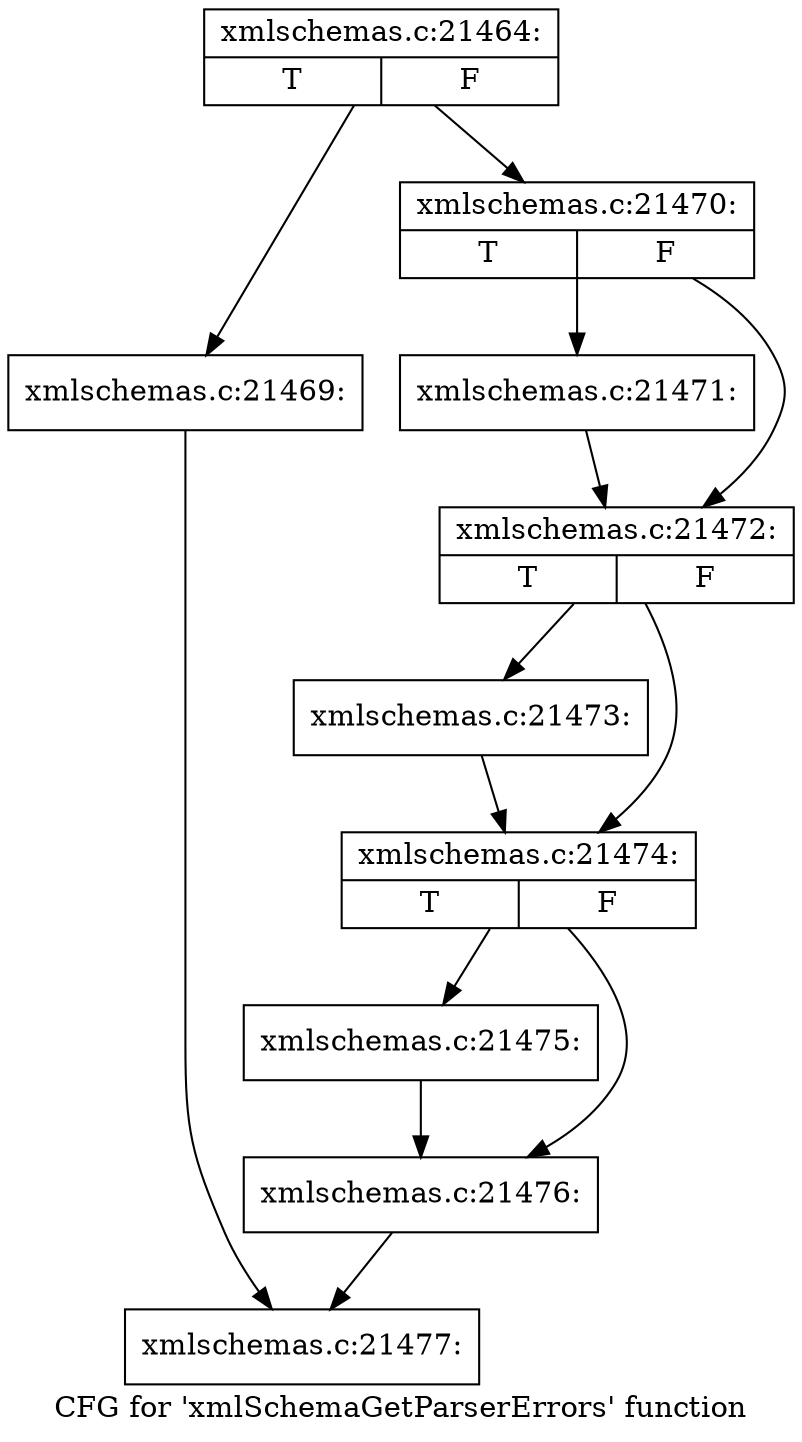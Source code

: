 digraph "CFG for 'xmlSchemaGetParserErrors' function" {
	label="CFG for 'xmlSchemaGetParserErrors' function";

	Node0x4981d20 [shape=record,label="{xmlschemas.c:21464:|{<s0>T|<s1>F}}"];
	Node0x4981d20 -> Node0x4984740;
	Node0x4981d20 -> Node0x4984790;
	Node0x4984740 [shape=record,label="{xmlschemas.c:21469:}"];
	Node0x4984740 -> Node0x4983890;
	Node0x4984790 [shape=record,label="{xmlschemas.c:21470:|{<s0>T|<s1>F}}"];
	Node0x4984790 -> Node0x4984c50;
	Node0x4984790 -> Node0x4984ca0;
	Node0x4984c50 [shape=record,label="{xmlschemas.c:21471:}"];
	Node0x4984c50 -> Node0x4984ca0;
	Node0x4984ca0 [shape=record,label="{xmlschemas.c:21472:|{<s0>T|<s1>F}}"];
	Node0x4984ca0 -> Node0x4985380;
	Node0x4984ca0 -> Node0x49853d0;
	Node0x4985380 [shape=record,label="{xmlschemas.c:21473:}"];
	Node0x4985380 -> Node0x49853d0;
	Node0x49853d0 [shape=record,label="{xmlschemas.c:21474:|{<s0>T|<s1>F}}"];
	Node0x49853d0 -> Node0x4985a80;
	Node0x49853d0 -> Node0x4985ad0;
	Node0x4985a80 [shape=record,label="{xmlschemas.c:21475:}"];
	Node0x4985a80 -> Node0x4985ad0;
	Node0x4985ad0 [shape=record,label="{xmlschemas.c:21476:}"];
	Node0x4985ad0 -> Node0x4983890;
	Node0x4983890 [shape=record,label="{xmlschemas.c:21477:}"];
}
